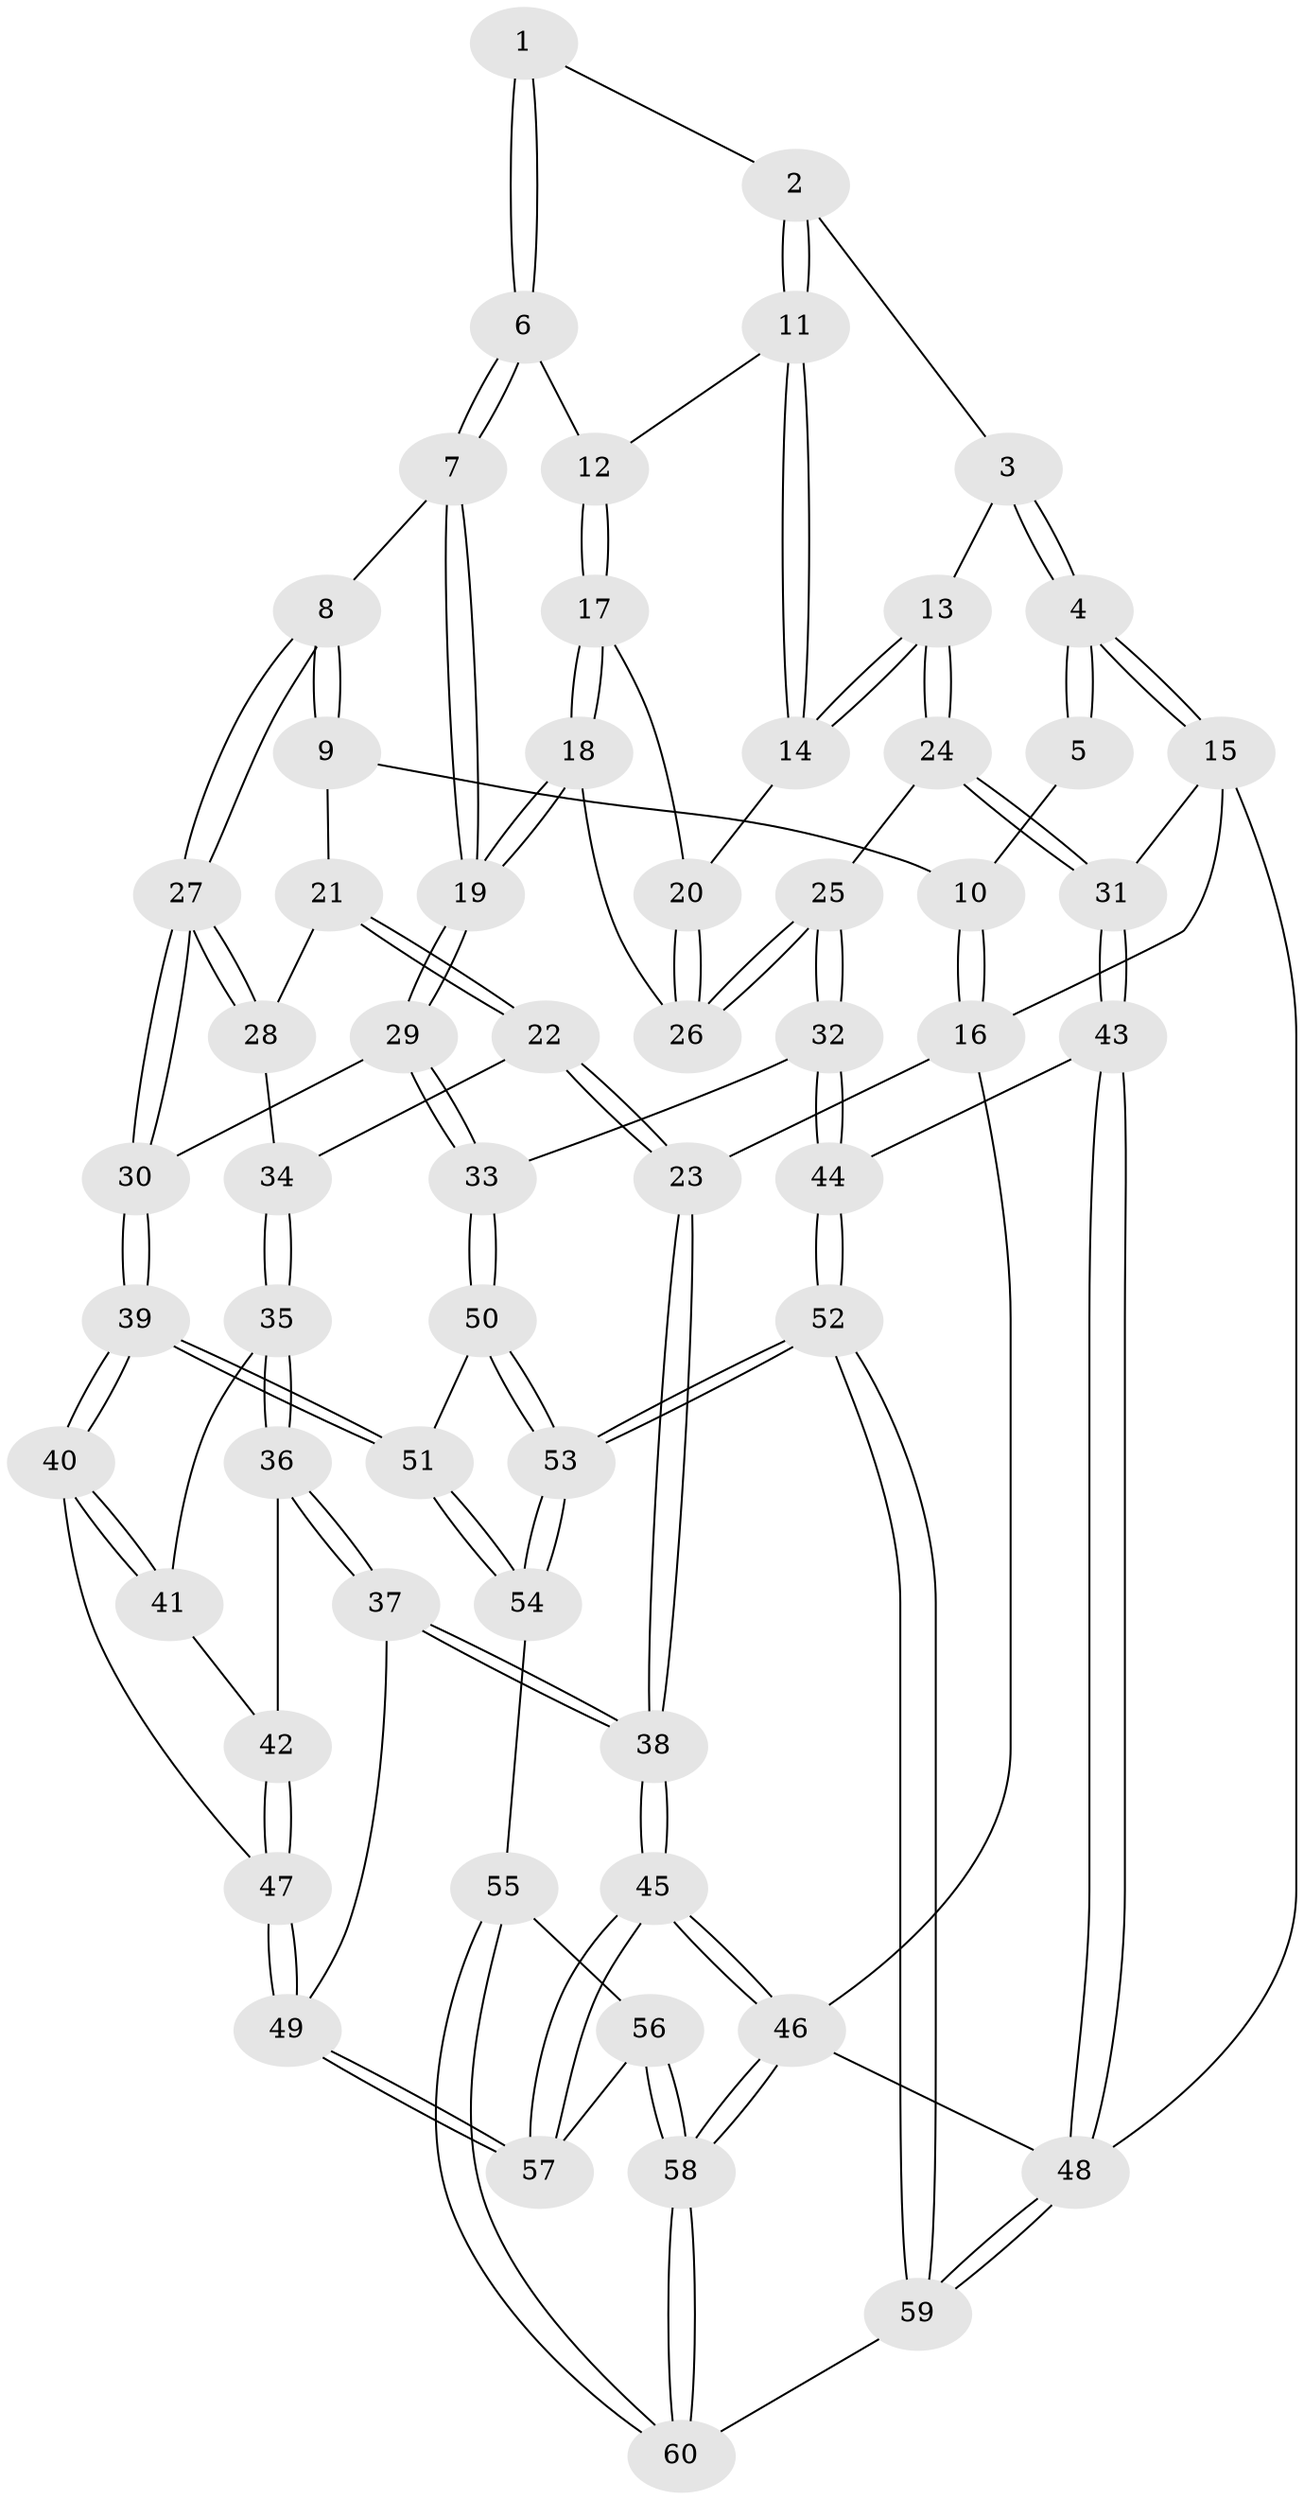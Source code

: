 // coarse degree distribution, {3: 0.1111111111111111, 4: 0.4444444444444444, 2: 0.027777777777777776, 5: 0.3611111111111111, 7: 0.027777777777777776, 6: 0.027777777777777776}
// Generated by graph-tools (version 1.1) at 2025/24/03/03/25 07:24:38]
// undirected, 60 vertices, 147 edges
graph export_dot {
graph [start="1"]
  node [color=gray90,style=filled];
  1 [pos="+0.6419488665942402+0.08803785109683063"];
  2 [pos="+0.7914801324686+0.18733196025135027"];
  3 [pos="+0.9981739207034289+0.02703914774388936"];
  4 [pos="+1+0"];
  5 [pos="+0.5587255662065491+0"];
  6 [pos="+0.595258779132227+0.22650047981987514"];
  7 [pos="+0.5348675897033633+0.2691012942407434"];
  8 [pos="+0.42527736785930065+0.2665665250670314"];
  9 [pos="+0.26834188287420574+0.08868580357590816"];
  10 [pos="+0.22373509771948258+0"];
  11 [pos="+0.7917815769541848+0.22226030514981304"];
  12 [pos="+0.6608330292987397+0.274051655908583"];
  13 [pos="+0.919733701602935+0.341132875888327"];
  14 [pos="+0.8015912948730752+0.24910093823899293"];
  15 [pos="+1+0"];
  16 [pos="+0+0"];
  17 [pos="+0.6665396037709523+0.3217778566611129"];
  18 [pos="+0.644603036000287+0.4078070029604513"];
  19 [pos="+0.619802533829925+0.41625863688936604"];
  20 [pos="+0.7693837233704756+0.30174429094085403"];
  21 [pos="+0.22612001602556156+0.2345296043325811"];
  22 [pos="+0+0.4022318357807872"];
  23 [pos="+0+0.36892756567964713"];
  24 [pos="+0.961679124046938+0.4123351793584166"];
  25 [pos="+0.8236934354593403+0.48954001556752363"];
  26 [pos="+0.7363211660756935+0.4216084692196214"];
  27 [pos="+0.4200641022300147+0.4820081918310686"];
  28 [pos="+0.21536544020870088+0.40627595435213415"];
  29 [pos="+0.48884238377144434+0.5695230541130561"];
  30 [pos="+0.4703673246349505+0.5690615043036931"];
  31 [pos="+1+0.45223252023227534"];
  32 [pos="+0.8155080362774716+0.5154558208662354"];
  33 [pos="+0.6355856348772699+0.6621441286185715"];
  34 [pos="+0.13699214352426758+0.475748966179716"];
  35 [pos="+0.13844635806259817+0.4843530851177242"];
  36 [pos="+0.03510659943932267+0.6609149696465345"];
  37 [pos="+0+0.7224376787773404"];
  38 [pos="+0+0.7769453212926775"];
  39 [pos="+0.3763068386327182+0.6573606354254345"];
  40 [pos="+0.3699819281465438+0.6577167232306114"];
  41 [pos="+0.1550705204579271+0.5060420315026785"];
  42 [pos="+0.1705539473766621+0.6625470547366249"];
  43 [pos="+1+0.741067059263097"];
  44 [pos="+0.9466844866874677+0.7671394065673334"];
  45 [pos="+0+0.9849717632178673"];
  46 [pos="+0+1"];
  47 [pos="+0.24331427962459548+0.7089467188931262"];
  48 [pos="+1+1"];
  49 [pos="+0.19682480738164412+0.7764963667560082"];
  50 [pos="+0.6811213184382584+0.7596689529475088"];
  51 [pos="+0.3999071296240567+0.8106032980563876"];
  52 [pos="+0.746336998666847+0.8713459599361629"];
  53 [pos="+0.7400035176471893+0.8657731389361163"];
  54 [pos="+0.4039319766209716+0.8857366083637866"];
  55 [pos="+0.3835395526918318+0.9209175613860427"];
  56 [pos="+0.22572451195574372+0.8957153707542606"];
  57 [pos="+0.195040887448446+0.8643450495624846"];
  58 [pos="+0.04026877764656259+1"];
  59 [pos="+0.7463193517714005+1"];
  60 [pos="+0.41853396458723185+1"];
  1 -- 2;
  1 -- 6;
  1 -- 6;
  2 -- 3;
  2 -- 11;
  2 -- 11;
  3 -- 4;
  3 -- 4;
  3 -- 13;
  4 -- 5;
  4 -- 5;
  4 -- 15;
  4 -- 15;
  5 -- 10;
  6 -- 7;
  6 -- 7;
  6 -- 12;
  7 -- 8;
  7 -- 19;
  7 -- 19;
  8 -- 9;
  8 -- 9;
  8 -- 27;
  8 -- 27;
  9 -- 10;
  9 -- 21;
  10 -- 16;
  10 -- 16;
  11 -- 12;
  11 -- 14;
  11 -- 14;
  12 -- 17;
  12 -- 17;
  13 -- 14;
  13 -- 14;
  13 -- 24;
  13 -- 24;
  14 -- 20;
  15 -- 16;
  15 -- 31;
  15 -- 48;
  16 -- 23;
  16 -- 46;
  17 -- 18;
  17 -- 18;
  17 -- 20;
  18 -- 19;
  18 -- 19;
  18 -- 26;
  19 -- 29;
  19 -- 29;
  20 -- 26;
  20 -- 26;
  21 -- 22;
  21 -- 22;
  21 -- 28;
  22 -- 23;
  22 -- 23;
  22 -- 34;
  23 -- 38;
  23 -- 38;
  24 -- 25;
  24 -- 31;
  24 -- 31;
  25 -- 26;
  25 -- 26;
  25 -- 32;
  25 -- 32;
  27 -- 28;
  27 -- 28;
  27 -- 30;
  27 -- 30;
  28 -- 34;
  29 -- 30;
  29 -- 33;
  29 -- 33;
  30 -- 39;
  30 -- 39;
  31 -- 43;
  31 -- 43;
  32 -- 33;
  32 -- 44;
  32 -- 44;
  33 -- 50;
  33 -- 50;
  34 -- 35;
  34 -- 35;
  35 -- 36;
  35 -- 36;
  35 -- 41;
  36 -- 37;
  36 -- 37;
  36 -- 42;
  37 -- 38;
  37 -- 38;
  37 -- 49;
  38 -- 45;
  38 -- 45;
  39 -- 40;
  39 -- 40;
  39 -- 51;
  39 -- 51;
  40 -- 41;
  40 -- 41;
  40 -- 47;
  41 -- 42;
  42 -- 47;
  42 -- 47;
  43 -- 44;
  43 -- 48;
  43 -- 48;
  44 -- 52;
  44 -- 52;
  45 -- 46;
  45 -- 46;
  45 -- 57;
  45 -- 57;
  46 -- 58;
  46 -- 58;
  46 -- 48;
  47 -- 49;
  47 -- 49;
  48 -- 59;
  48 -- 59;
  49 -- 57;
  49 -- 57;
  50 -- 51;
  50 -- 53;
  50 -- 53;
  51 -- 54;
  51 -- 54;
  52 -- 53;
  52 -- 53;
  52 -- 59;
  52 -- 59;
  53 -- 54;
  53 -- 54;
  54 -- 55;
  55 -- 56;
  55 -- 60;
  55 -- 60;
  56 -- 57;
  56 -- 58;
  56 -- 58;
  58 -- 60;
  58 -- 60;
  59 -- 60;
}
